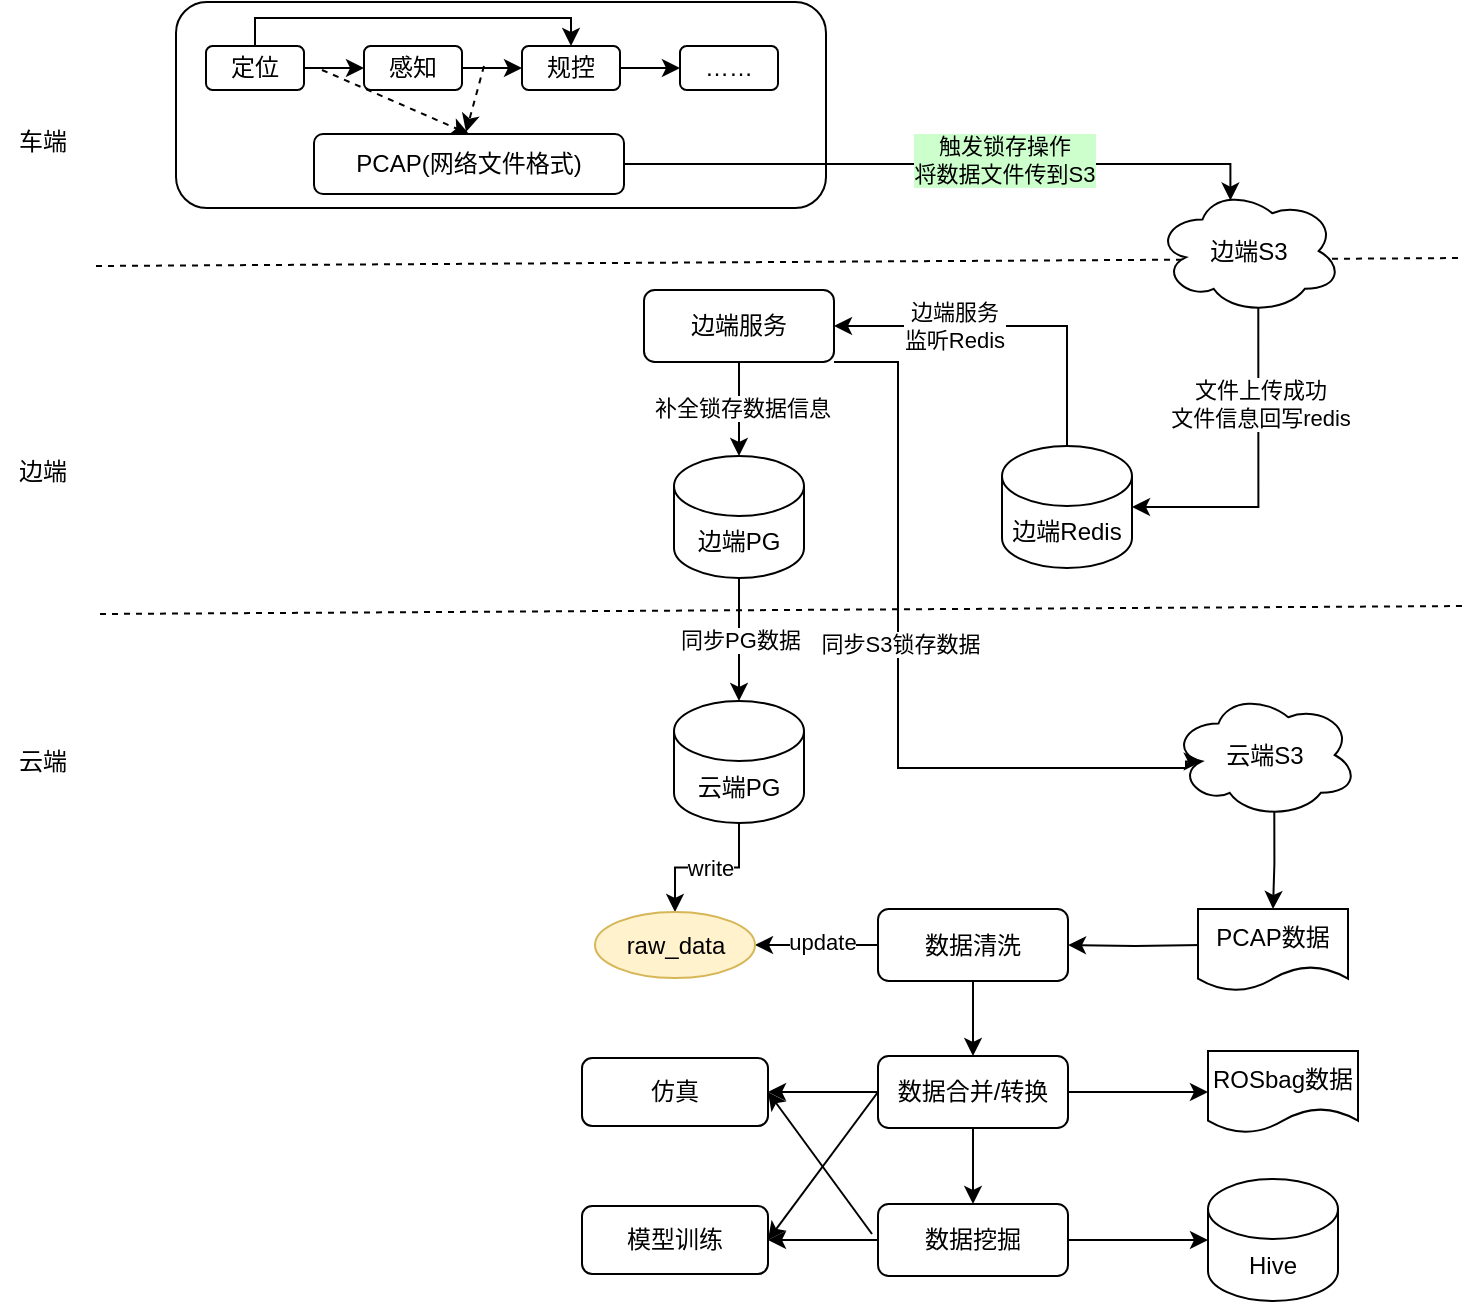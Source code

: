 <mxfile version="24.7.17">
  <diagram name="第 1 页" id="n16LDL_aUKiKyeh5GTJZ">
    <mxGraphModel dx="1512" dy="831" grid="0" gridSize="10" guides="1" tooltips="1" connect="1" arrows="1" fold="1" page="1" pageScale="1" pageWidth="827" pageHeight="1169" math="0" shadow="0">
      <root>
        <mxCell id="0" />
        <mxCell id="1" parent="0" />
        <mxCell id="7jD47ZPkDI5JuOup1UDq-3" value="" style="endArrow=none;dashed=1;html=1;rounded=0;" parent="1" edge="1">
          <mxGeometry width="50" height="50" relative="1" as="geometry">
            <mxPoint x="65" y="276" as="sourcePoint" />
            <mxPoint x="749" y="272" as="targetPoint" />
          </mxGeometry>
        </mxCell>
        <mxCell id="7jD47ZPkDI5JuOup1UDq-4" value="" style="endArrow=none;dashed=1;html=1;rounded=0;" parent="1" edge="1">
          <mxGeometry width="50" height="50" relative="1" as="geometry">
            <mxPoint x="67" y="450" as="sourcePoint" />
            <mxPoint x="751" y="446" as="targetPoint" />
          </mxGeometry>
        </mxCell>
        <mxCell id="7jD47ZPkDI5JuOup1UDq-6" value="车端" style="text;html=1;align=center;verticalAlign=middle;resizable=0;points=[];autosize=1;strokeColor=none;fillColor=none;" parent="1" vertex="1">
          <mxGeometry x="17" y="201" width="42" height="26" as="geometry" />
        </mxCell>
        <mxCell id="7jD47ZPkDI5JuOup1UDq-7" value="边端" style="text;html=1;align=center;verticalAlign=middle;resizable=0;points=[];autosize=1;strokeColor=none;fillColor=none;" parent="1" vertex="1">
          <mxGeometry x="17" y="366" width="42" height="26" as="geometry" />
        </mxCell>
        <mxCell id="7jD47ZPkDI5JuOup1UDq-8" value="云端" style="text;html=1;align=center;verticalAlign=middle;resizable=0;points=[];autosize=1;strokeColor=none;fillColor=none;" parent="1" vertex="1">
          <mxGeometry x="17" y="511" width="42" height="26" as="geometry" />
        </mxCell>
        <mxCell id="7jD47ZPkDI5JuOup1UDq-9" value="" style="rounded=1;whiteSpace=wrap;html=1;" parent="1" vertex="1">
          <mxGeometry x="105" y="144" width="325" height="103" as="geometry" />
        </mxCell>
        <mxCell id="7jD47ZPkDI5JuOup1UDq-12" value="" style="edgeStyle=orthogonalEdgeStyle;rounded=0;orthogonalLoop=1;jettySize=auto;html=1;" parent="1" source="7jD47ZPkDI5JuOup1UDq-10" target="7jD47ZPkDI5JuOup1UDq-11" edge="1">
          <mxGeometry relative="1" as="geometry" />
        </mxCell>
        <mxCell id="7jD47ZPkDI5JuOup1UDq-20" style="edgeStyle=orthogonalEdgeStyle;rounded=0;orthogonalLoop=1;jettySize=auto;html=1;entryX=0.5;entryY=0;entryDx=0;entryDy=0;" parent="1" source="7jD47ZPkDI5JuOup1UDq-10" target="7jD47ZPkDI5JuOup1UDq-14" edge="1">
          <mxGeometry relative="1" as="geometry">
            <Array as="points">
              <mxPoint x="145" y="152" />
              <mxPoint x="303" y="152" />
            </Array>
          </mxGeometry>
        </mxCell>
        <mxCell id="7jD47ZPkDI5JuOup1UDq-10" value="定位" style="rounded=1;whiteSpace=wrap;html=1;" parent="1" vertex="1">
          <mxGeometry x="120" y="166" width="49" height="22" as="geometry" />
        </mxCell>
        <mxCell id="7jD47ZPkDI5JuOup1UDq-15" value="" style="edgeStyle=orthogonalEdgeStyle;rounded=0;orthogonalLoop=1;jettySize=auto;html=1;" parent="1" source="7jD47ZPkDI5JuOup1UDq-11" target="7jD47ZPkDI5JuOup1UDq-14" edge="1">
          <mxGeometry relative="1" as="geometry" />
        </mxCell>
        <mxCell id="7jD47ZPkDI5JuOup1UDq-11" value="感知" style="rounded=1;whiteSpace=wrap;html=1;" parent="1" vertex="1">
          <mxGeometry x="199" y="166" width="49" height="22" as="geometry" />
        </mxCell>
        <mxCell id="7jD47ZPkDI5JuOup1UDq-17" value="" style="edgeStyle=orthogonalEdgeStyle;rounded=0;orthogonalLoop=1;jettySize=auto;html=1;" parent="1" source="7jD47ZPkDI5JuOup1UDq-14" target="7jD47ZPkDI5JuOup1UDq-16" edge="1">
          <mxGeometry relative="1" as="geometry" />
        </mxCell>
        <mxCell id="7jD47ZPkDI5JuOup1UDq-14" value="规控" style="rounded=1;whiteSpace=wrap;html=1;" parent="1" vertex="1">
          <mxGeometry x="278" y="166" width="49" height="22" as="geometry" />
        </mxCell>
        <mxCell id="7jD47ZPkDI5JuOup1UDq-16" value="……" style="rounded=1;whiteSpace=wrap;html=1;" parent="1" vertex="1">
          <mxGeometry x="357" y="166" width="49" height="22" as="geometry" />
        </mxCell>
        <mxCell id="7jD47ZPkDI5JuOup1UDq-18" value="PCAP(网络文件格式)" style="rounded=1;whiteSpace=wrap;html=1;" parent="1" vertex="1">
          <mxGeometry x="174" y="210" width="155" height="30" as="geometry" />
        </mxCell>
        <mxCell id="7jD47ZPkDI5JuOup1UDq-21" value="" style="endArrow=classic;html=1;rounded=0;entryX=0.5;entryY=0;entryDx=0;entryDy=0;dashed=1;" parent="1" target="7jD47ZPkDI5JuOup1UDq-18" edge="1">
          <mxGeometry width="50" height="50" relative="1" as="geometry">
            <mxPoint x="177.997" y="178" as="sourcePoint" />
            <mxPoint x="291.36" y="282" as="targetPoint" />
          </mxGeometry>
        </mxCell>
        <mxCell id="7jD47ZPkDI5JuOup1UDq-22" value="" style="endArrow=classic;html=1;rounded=0;dashed=1;" parent="1" edge="1">
          <mxGeometry width="50" height="50" relative="1" as="geometry">
            <mxPoint x="259" y="176" as="sourcePoint" />
            <mxPoint x="250" y="209" as="targetPoint" />
          </mxGeometry>
        </mxCell>
        <mxCell id="7jD47ZPkDI5JuOup1UDq-23" value="边端S3" style="ellipse;shape=cloud;whiteSpace=wrap;html=1;" parent="1" vertex="1">
          <mxGeometry x="595" y="237" width="93" height="63" as="geometry" />
        </mxCell>
        <mxCell id="7jD47ZPkDI5JuOup1UDq-38" style="edgeStyle=orthogonalEdgeStyle;rounded=0;orthogonalLoop=1;jettySize=auto;html=1;" parent="1" source="7jD47ZPkDI5JuOup1UDq-25" target="7jD47ZPkDI5JuOup1UDq-37" edge="1">
          <mxGeometry relative="1" as="geometry" />
        </mxCell>
        <mxCell id="7jD47ZPkDI5JuOup1UDq-39" value="同步PG数据" style="edgeLabel;html=1;align=center;verticalAlign=middle;resizable=0;points=[];" parent="7jD47ZPkDI5JuOup1UDq-38" vertex="1" connectable="0">
          <mxGeometry x="-0.063" relative="1" as="geometry">
            <mxPoint y="2" as="offset" />
          </mxGeometry>
        </mxCell>
        <mxCell id="7jD47ZPkDI5JuOup1UDq-25" value="边端PG" style="shape=cylinder3;whiteSpace=wrap;html=1;boundedLbl=1;backgroundOutline=1;size=15;" parent="1" vertex="1">
          <mxGeometry x="354" y="371" width="65" height="61" as="geometry" />
        </mxCell>
        <mxCell id="7jD47ZPkDI5JuOup1UDq-33" style="edgeStyle=orthogonalEdgeStyle;rounded=0;orthogonalLoop=1;jettySize=auto;html=1;entryX=1;entryY=0.5;entryDx=0;entryDy=0;exitX=0.5;exitY=0;exitDx=0;exitDy=0;exitPerimeter=0;" parent="1" source="7jD47ZPkDI5JuOup1UDq-26" target="7jD47ZPkDI5JuOup1UDq-32" edge="1">
          <mxGeometry relative="1" as="geometry" />
        </mxCell>
        <mxCell id="7jD47ZPkDI5JuOup1UDq-34" value="边端服务&lt;div&gt;监听Redis&lt;/div&gt;" style="edgeLabel;html=1;align=center;verticalAlign=middle;resizable=0;points=[];" parent="7jD47ZPkDI5JuOup1UDq-33" vertex="1" connectable="0">
          <mxGeometry x="0.322" relative="1" as="geometry">
            <mxPoint as="offset" />
          </mxGeometry>
        </mxCell>
        <mxCell id="7jD47ZPkDI5JuOup1UDq-26" value="边端Redis" style="shape=cylinder3;whiteSpace=wrap;html=1;boundedLbl=1;backgroundOutline=1;size=15;" parent="1" vertex="1">
          <mxGeometry x="518" y="366" width="65" height="61" as="geometry" />
        </mxCell>
        <mxCell id="7jD47ZPkDI5JuOup1UDq-28" style="edgeStyle=orthogonalEdgeStyle;rounded=0;orthogonalLoop=1;jettySize=auto;html=1;entryX=0.4;entryY=0.1;entryDx=0;entryDy=0;entryPerimeter=0;" parent="1" source="7jD47ZPkDI5JuOup1UDq-18" target="7jD47ZPkDI5JuOup1UDq-23" edge="1">
          <mxGeometry relative="1" as="geometry">
            <Array as="points">
              <mxPoint x="632" y="225" />
            </Array>
          </mxGeometry>
        </mxCell>
        <mxCell id="7jD47ZPkDI5JuOup1UDq-29" value="触发锁存操作&lt;div&gt;将数据文件传到S3&lt;/div&gt;" style="edgeLabel;html=1;align=center;verticalAlign=middle;resizable=0;points=[];labelBackgroundColor=#CCFFCC;" parent="7jD47ZPkDI5JuOup1UDq-28" vertex="1" connectable="0">
          <mxGeometry x="0.181" y="2" relative="1" as="geometry">
            <mxPoint as="offset" />
          </mxGeometry>
        </mxCell>
        <mxCell id="7jD47ZPkDI5JuOup1UDq-30" style="edgeStyle=orthogonalEdgeStyle;rounded=0;orthogonalLoop=1;jettySize=auto;html=1;entryX=1;entryY=0.5;entryDx=0;entryDy=0;entryPerimeter=0;exitX=0.55;exitY=0.95;exitDx=0;exitDy=0;exitPerimeter=0;" parent="1" source="7jD47ZPkDI5JuOup1UDq-23" target="7jD47ZPkDI5JuOup1UDq-26" edge="1">
          <mxGeometry relative="1" as="geometry">
            <Array as="points">
              <mxPoint x="646" y="397" />
            </Array>
          </mxGeometry>
        </mxCell>
        <mxCell id="7jD47ZPkDI5JuOup1UDq-31" value="文件上传成功&lt;div&gt;文件信息回写redis&lt;/div&gt;" style="edgeLabel;html=1;align=center;verticalAlign=middle;resizable=0;points=[];" parent="7jD47ZPkDI5JuOup1UDq-30" vertex="1" connectable="0">
          <mxGeometry x="-0.411" y="1" relative="1" as="geometry">
            <mxPoint as="offset" />
          </mxGeometry>
        </mxCell>
        <mxCell id="7jD47ZPkDI5JuOup1UDq-35" style="edgeStyle=orthogonalEdgeStyle;rounded=0;orthogonalLoop=1;jettySize=auto;html=1;" parent="1" source="7jD47ZPkDI5JuOup1UDq-32" target="7jD47ZPkDI5JuOup1UDq-25" edge="1">
          <mxGeometry relative="1" as="geometry" />
        </mxCell>
        <mxCell id="7jD47ZPkDI5JuOup1UDq-36" value="补全锁存数据信息" style="edgeLabel;html=1;align=center;verticalAlign=middle;resizable=0;points=[];" parent="7jD47ZPkDI5JuOup1UDq-35" vertex="1" connectable="0">
          <mxGeometry x="-0.03" y="1" relative="1" as="geometry">
            <mxPoint as="offset" />
          </mxGeometry>
        </mxCell>
        <mxCell id="7jD47ZPkDI5JuOup1UDq-32" value="边端服务" style="rounded=1;whiteSpace=wrap;html=1;" parent="1" vertex="1">
          <mxGeometry x="339" y="288" width="95" height="36" as="geometry" />
        </mxCell>
        <mxCell id="M0hcs7UKxk4ieJn3yFDF-9" style="edgeStyle=orthogonalEdgeStyle;rounded=0;orthogonalLoop=1;jettySize=auto;html=1;" edge="1" parent="1" source="7jD47ZPkDI5JuOup1UDq-37" target="M0hcs7UKxk4ieJn3yFDF-1">
          <mxGeometry relative="1" as="geometry" />
        </mxCell>
        <mxCell id="M0hcs7UKxk4ieJn3yFDF-10" value="write" style="edgeLabel;html=1;align=center;verticalAlign=middle;resizable=0;points=[];" vertex="1" connectable="0" parent="M0hcs7UKxk4ieJn3yFDF-9">
          <mxGeometry x="-0.017" relative="1" as="geometry">
            <mxPoint as="offset" />
          </mxGeometry>
        </mxCell>
        <mxCell id="7jD47ZPkDI5JuOup1UDq-37" value="云端PG" style="shape=cylinder3;whiteSpace=wrap;html=1;boundedLbl=1;backgroundOutline=1;size=15;" parent="1" vertex="1">
          <mxGeometry x="354" y="493.5" width="65" height="61" as="geometry" />
        </mxCell>
        <mxCell id="7jD47ZPkDI5JuOup1UDq-63" style="edgeStyle=orthogonalEdgeStyle;rounded=0;orthogonalLoop=1;jettySize=auto;html=1;exitX=0.55;exitY=0.95;exitDx=0;exitDy=0;exitPerimeter=0;entryX=0.5;entryY=0;entryDx=0;entryDy=0;" parent="1" source="7jD47ZPkDI5JuOup1UDq-40" target="7jD47ZPkDI5JuOup1UDq-58" edge="1">
          <mxGeometry relative="1" as="geometry" />
        </mxCell>
        <mxCell id="7jD47ZPkDI5JuOup1UDq-40" value="云端S3" style="ellipse;shape=cloud;whiteSpace=wrap;html=1;" parent="1" vertex="1">
          <mxGeometry x="603" y="489" width="93" height="63" as="geometry" />
        </mxCell>
        <mxCell id="7jD47ZPkDI5JuOup1UDq-45" style="edgeStyle=orthogonalEdgeStyle;rounded=0;orthogonalLoop=1;jettySize=auto;html=1;exitX=1;exitY=1;exitDx=0;exitDy=0;entryX=0.16;entryY=0.55;entryDx=0;entryDy=0;entryPerimeter=0;" parent="1" source="7jD47ZPkDI5JuOup1UDq-32" target="7jD47ZPkDI5JuOup1UDq-40" edge="1">
          <mxGeometry relative="1" as="geometry">
            <Array as="points">
              <mxPoint x="466" y="324" />
              <mxPoint x="466" y="527" />
              <mxPoint x="610" y="527" />
              <mxPoint x="610" y="524" />
            </Array>
          </mxGeometry>
        </mxCell>
        <mxCell id="7jD47ZPkDI5JuOup1UDq-46" value="同步S3锁存数据" style="edgeLabel;html=1;align=center;verticalAlign=middle;resizable=0;points=[];" parent="7jD47ZPkDI5JuOup1UDq-45" vertex="1" connectable="0">
          <mxGeometry x="-0.113" y="1" relative="1" as="geometry">
            <mxPoint as="offset" />
          </mxGeometry>
        </mxCell>
        <mxCell id="7jD47ZPkDI5JuOup1UDq-52" style="edgeStyle=orthogonalEdgeStyle;rounded=0;orthogonalLoop=1;jettySize=auto;html=1;entryX=1;entryY=0.5;entryDx=0;entryDy=0;" parent="1" target="7jD47ZPkDI5JuOup1UDq-51" edge="1">
          <mxGeometry relative="1" as="geometry">
            <mxPoint x="618" y="615.5" as="sourcePoint" />
          </mxGeometry>
        </mxCell>
        <mxCell id="7jD47ZPkDI5JuOup1UDq-54" value="" style="edgeStyle=orthogonalEdgeStyle;rounded=0;orthogonalLoop=1;jettySize=auto;html=1;" parent="1" source="7jD47ZPkDI5JuOup1UDq-51" target="7jD47ZPkDI5JuOup1UDq-53" edge="1">
          <mxGeometry relative="1" as="geometry" />
        </mxCell>
        <mxCell id="M0hcs7UKxk4ieJn3yFDF-5" style="edgeStyle=orthogonalEdgeStyle;rounded=0;orthogonalLoop=1;jettySize=auto;html=1;exitX=0;exitY=0.5;exitDx=0;exitDy=0;entryX=1;entryY=0.5;entryDx=0;entryDy=0;" edge="1" parent="1" source="7jD47ZPkDI5JuOup1UDq-51" target="M0hcs7UKxk4ieJn3yFDF-1">
          <mxGeometry relative="1" as="geometry" />
        </mxCell>
        <mxCell id="M0hcs7UKxk4ieJn3yFDF-6" value="update" style="edgeLabel;html=1;align=center;verticalAlign=middle;resizable=0;points=[];" vertex="1" connectable="0" parent="M0hcs7UKxk4ieJn3yFDF-5">
          <mxGeometry x="-0.096" y="-2" relative="1" as="geometry">
            <mxPoint as="offset" />
          </mxGeometry>
        </mxCell>
        <mxCell id="7jD47ZPkDI5JuOup1UDq-51" value="数据清洗" style="rounded=1;whiteSpace=wrap;html=1;" parent="1" vertex="1">
          <mxGeometry x="456" y="597.5" width="95" height="36" as="geometry" />
        </mxCell>
        <mxCell id="7jD47ZPkDI5JuOup1UDq-56" value="" style="edgeStyle=orthogonalEdgeStyle;rounded=0;orthogonalLoop=1;jettySize=auto;html=1;" parent="1" source="7jD47ZPkDI5JuOup1UDq-53" target="7jD47ZPkDI5JuOup1UDq-55" edge="1">
          <mxGeometry relative="1" as="geometry" />
        </mxCell>
        <mxCell id="7jD47ZPkDI5JuOup1UDq-60" style="edgeStyle=orthogonalEdgeStyle;rounded=0;orthogonalLoop=1;jettySize=auto;html=1;entryX=0;entryY=0.5;entryDx=0;entryDy=0;" parent="1" source="7jD47ZPkDI5JuOup1UDq-53" target="7jD47ZPkDI5JuOup1UDq-59" edge="1">
          <mxGeometry relative="1" as="geometry" />
        </mxCell>
        <mxCell id="7jD47ZPkDI5JuOup1UDq-69" style="rounded=0;orthogonalLoop=1;jettySize=auto;html=1;entryX=1;entryY=0.5;entryDx=0;entryDy=0;exitX=0;exitY=0.5;exitDx=0;exitDy=0;" parent="1" source="7jD47ZPkDI5JuOup1UDq-53" target="7jD47ZPkDI5JuOup1UDq-66" edge="1">
          <mxGeometry relative="1" as="geometry" />
        </mxCell>
        <mxCell id="7jD47ZPkDI5JuOup1UDq-70" style="edgeStyle=orthogonalEdgeStyle;rounded=0;orthogonalLoop=1;jettySize=auto;html=1;entryX=1;entryY=0.5;entryDx=0;entryDy=0;" parent="1" source="7jD47ZPkDI5JuOup1UDq-53" target="7jD47ZPkDI5JuOup1UDq-65" edge="1">
          <mxGeometry relative="1" as="geometry" />
        </mxCell>
        <mxCell id="7jD47ZPkDI5JuOup1UDq-53" value="数据合并/转换" style="rounded=1;whiteSpace=wrap;html=1;" parent="1" vertex="1">
          <mxGeometry x="456" y="671" width="95" height="36" as="geometry" />
        </mxCell>
        <mxCell id="7jD47ZPkDI5JuOup1UDq-62" style="edgeStyle=orthogonalEdgeStyle;rounded=0;orthogonalLoop=1;jettySize=auto;html=1;" parent="1" source="7jD47ZPkDI5JuOup1UDq-55" target="7jD47ZPkDI5JuOup1UDq-61" edge="1">
          <mxGeometry relative="1" as="geometry" />
        </mxCell>
        <mxCell id="7jD47ZPkDI5JuOup1UDq-67" style="rounded=0;orthogonalLoop=1;jettySize=auto;html=1;entryX=1;entryY=0.5;entryDx=0;entryDy=0;" parent="1" target="7jD47ZPkDI5JuOup1UDq-65" edge="1">
          <mxGeometry relative="1" as="geometry">
            <mxPoint x="453" y="760" as="sourcePoint" />
          </mxGeometry>
        </mxCell>
        <mxCell id="7jD47ZPkDI5JuOup1UDq-68" style="edgeStyle=orthogonalEdgeStyle;rounded=0;orthogonalLoop=1;jettySize=auto;html=1;entryX=1;entryY=0.5;entryDx=0;entryDy=0;" parent="1" source="7jD47ZPkDI5JuOup1UDq-55" target="7jD47ZPkDI5JuOup1UDq-66" edge="1">
          <mxGeometry relative="1" as="geometry" />
        </mxCell>
        <mxCell id="7jD47ZPkDI5JuOup1UDq-55" value="数据挖掘" style="rounded=1;whiteSpace=wrap;html=1;" parent="1" vertex="1">
          <mxGeometry x="456" y="745" width="95" height="36" as="geometry" />
        </mxCell>
        <mxCell id="7jD47ZPkDI5JuOup1UDq-58" value="PCAP数据" style="shape=document;whiteSpace=wrap;html=1;boundedLbl=1;" parent="1" vertex="1">
          <mxGeometry x="616" y="597.5" width="75" height="41" as="geometry" />
        </mxCell>
        <mxCell id="7jD47ZPkDI5JuOup1UDq-59" value="ROSbag数据" style="shape=document;whiteSpace=wrap;html=1;boundedLbl=1;" parent="1" vertex="1">
          <mxGeometry x="621" y="668.5" width="75" height="41" as="geometry" />
        </mxCell>
        <mxCell id="7jD47ZPkDI5JuOup1UDq-61" value="Hive" style="shape=cylinder3;whiteSpace=wrap;html=1;boundedLbl=1;backgroundOutline=1;size=15;" parent="1" vertex="1">
          <mxGeometry x="621" y="732.5" width="65" height="61" as="geometry" />
        </mxCell>
        <mxCell id="7jD47ZPkDI5JuOup1UDq-65" value="仿真" style="rounded=1;whiteSpace=wrap;html=1;" parent="1" vertex="1">
          <mxGeometry x="308" y="672" width="93" height="34" as="geometry" />
        </mxCell>
        <mxCell id="7jD47ZPkDI5JuOup1UDq-66" value="模型训练" style="rounded=1;whiteSpace=wrap;html=1;" parent="1" vertex="1">
          <mxGeometry x="308" y="746" width="93" height="34" as="geometry" />
        </mxCell>
        <mxCell id="M0hcs7UKxk4ieJn3yFDF-1" value="raw_data" style="ellipse;whiteSpace=wrap;html=1;fillColor=#fff2cc;strokeColor=#d6b656;" vertex="1" parent="1">
          <mxGeometry x="314.5" y="599" width="80" height="33" as="geometry" />
        </mxCell>
      </root>
    </mxGraphModel>
  </diagram>
</mxfile>
